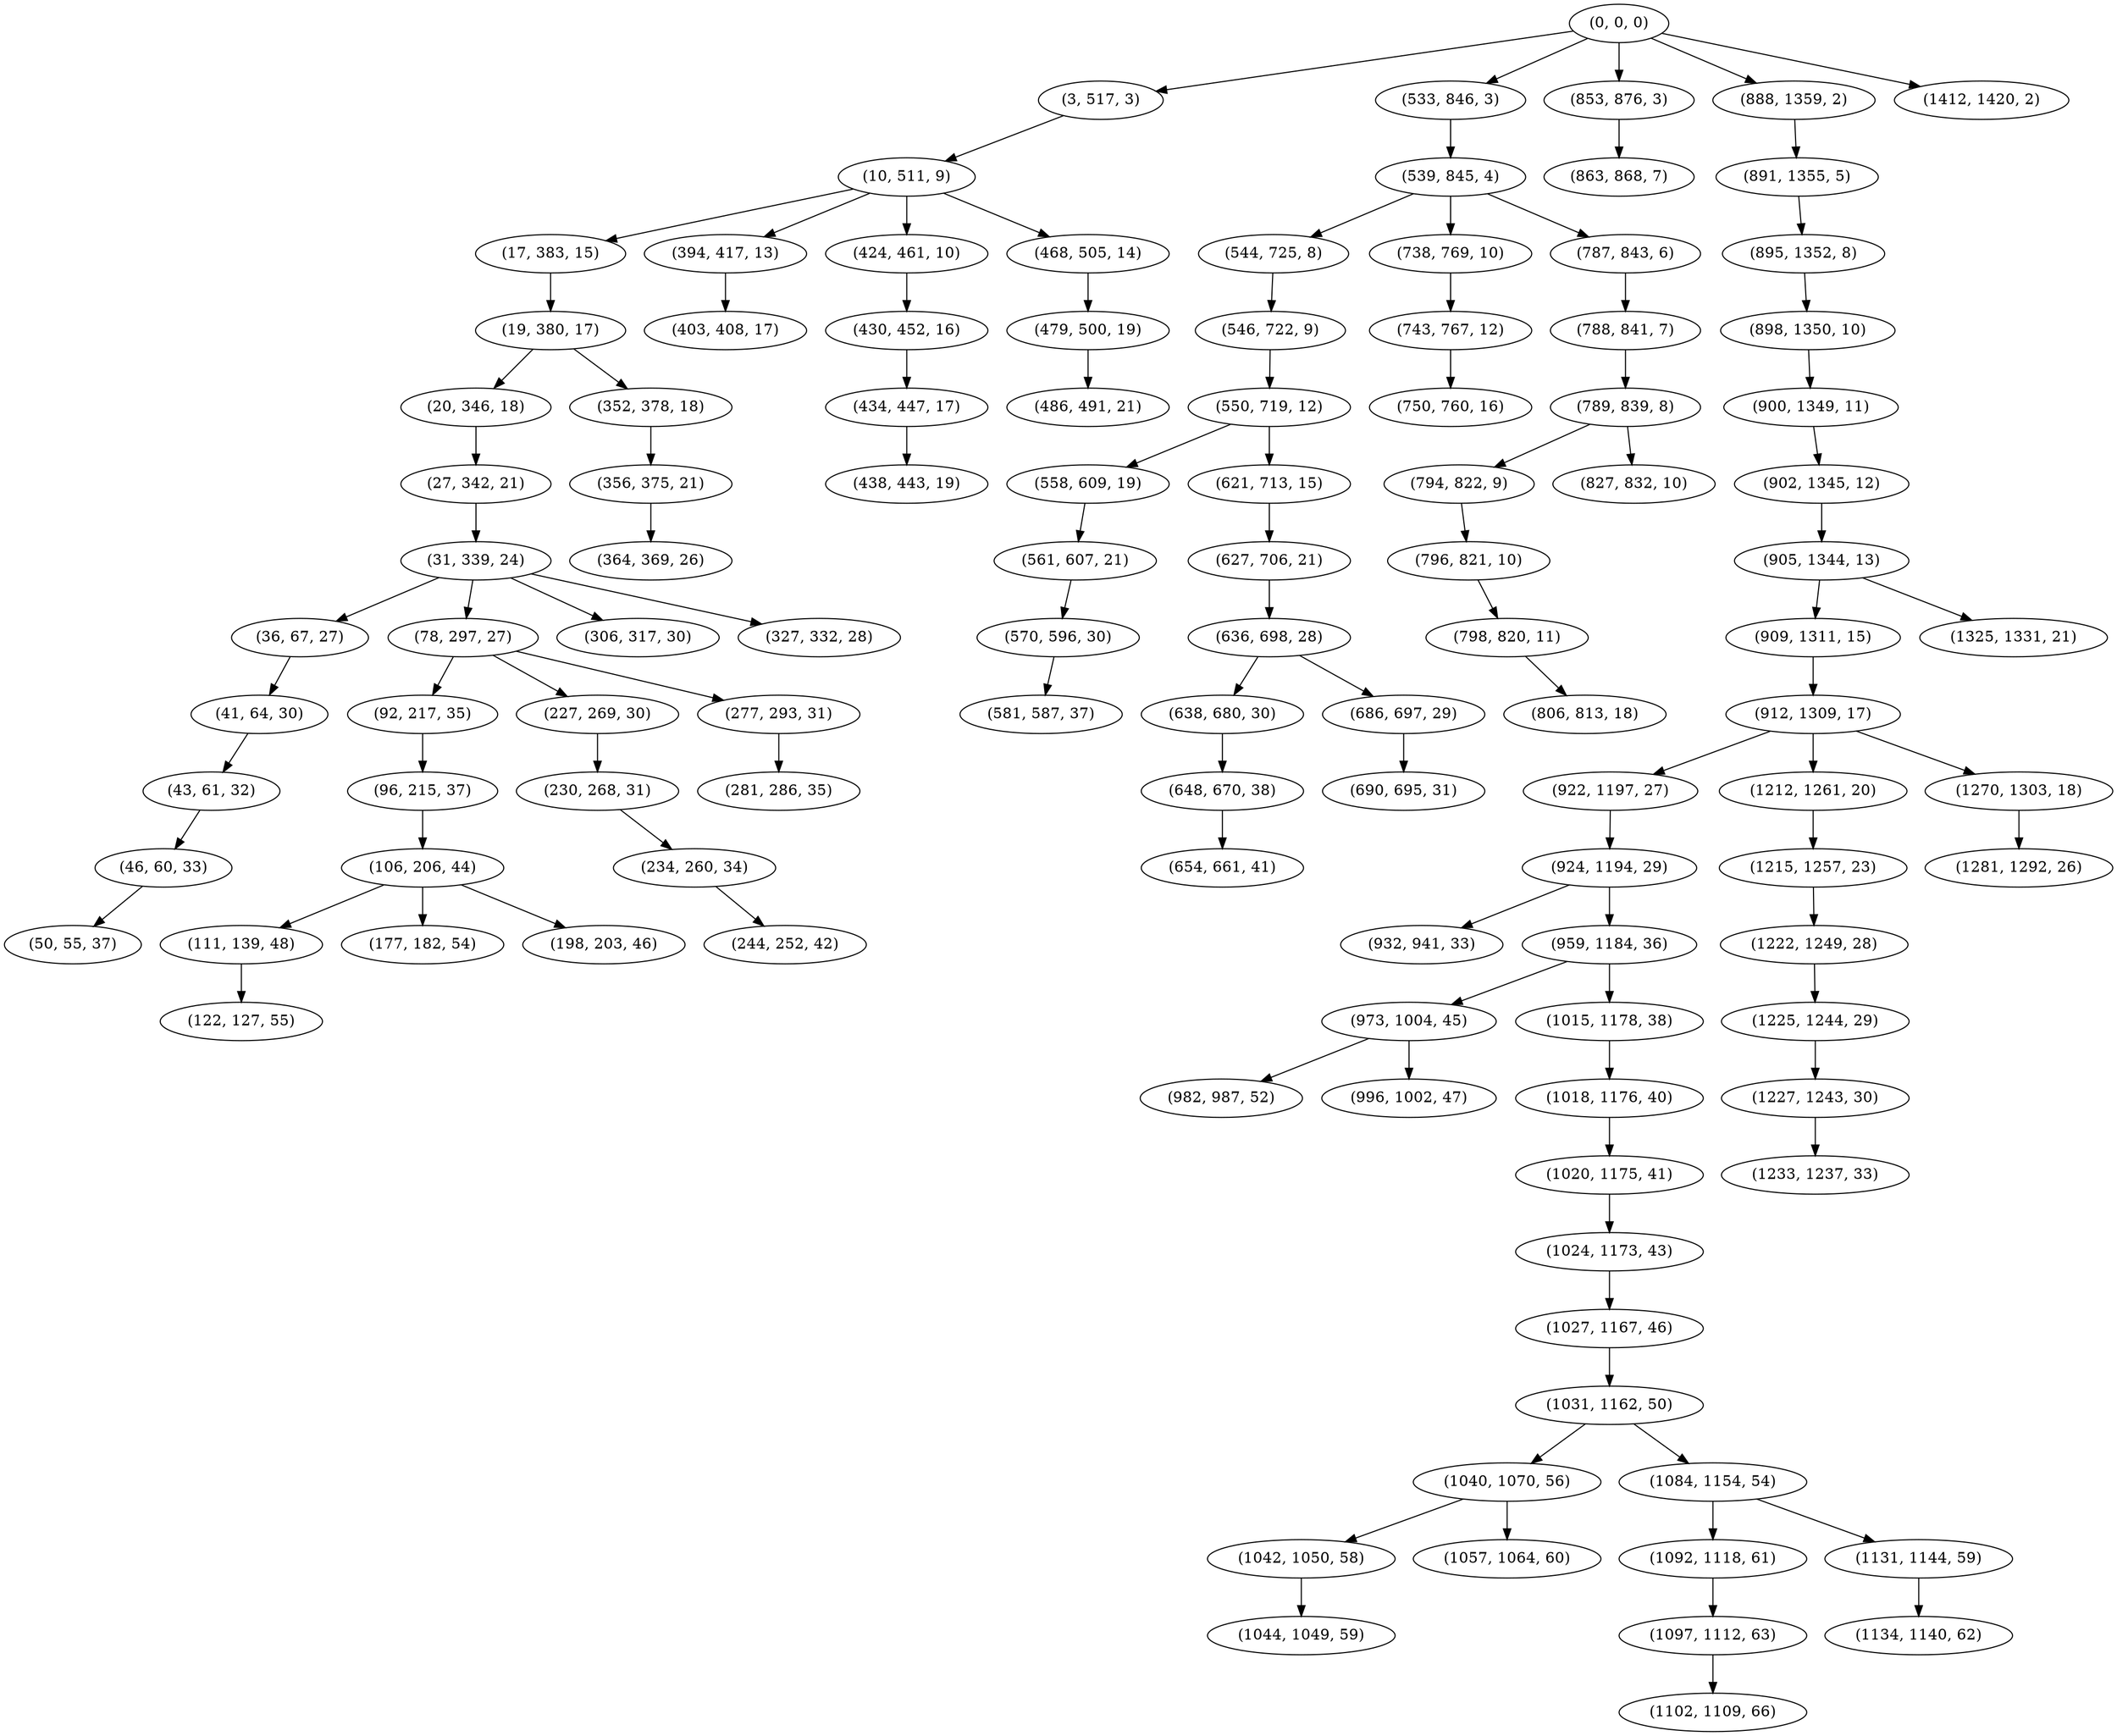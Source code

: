 digraph tree {
    "(0, 0, 0)";
    "(3, 517, 3)";
    "(10, 511, 9)";
    "(17, 383, 15)";
    "(19, 380, 17)";
    "(20, 346, 18)";
    "(27, 342, 21)";
    "(31, 339, 24)";
    "(36, 67, 27)";
    "(41, 64, 30)";
    "(43, 61, 32)";
    "(46, 60, 33)";
    "(50, 55, 37)";
    "(78, 297, 27)";
    "(92, 217, 35)";
    "(96, 215, 37)";
    "(106, 206, 44)";
    "(111, 139, 48)";
    "(122, 127, 55)";
    "(177, 182, 54)";
    "(198, 203, 46)";
    "(227, 269, 30)";
    "(230, 268, 31)";
    "(234, 260, 34)";
    "(244, 252, 42)";
    "(277, 293, 31)";
    "(281, 286, 35)";
    "(306, 317, 30)";
    "(327, 332, 28)";
    "(352, 378, 18)";
    "(356, 375, 21)";
    "(364, 369, 26)";
    "(394, 417, 13)";
    "(403, 408, 17)";
    "(424, 461, 10)";
    "(430, 452, 16)";
    "(434, 447, 17)";
    "(438, 443, 19)";
    "(468, 505, 14)";
    "(479, 500, 19)";
    "(486, 491, 21)";
    "(533, 846, 3)";
    "(539, 845, 4)";
    "(544, 725, 8)";
    "(546, 722, 9)";
    "(550, 719, 12)";
    "(558, 609, 19)";
    "(561, 607, 21)";
    "(570, 596, 30)";
    "(581, 587, 37)";
    "(621, 713, 15)";
    "(627, 706, 21)";
    "(636, 698, 28)";
    "(638, 680, 30)";
    "(648, 670, 38)";
    "(654, 661, 41)";
    "(686, 697, 29)";
    "(690, 695, 31)";
    "(738, 769, 10)";
    "(743, 767, 12)";
    "(750, 760, 16)";
    "(787, 843, 6)";
    "(788, 841, 7)";
    "(789, 839, 8)";
    "(794, 822, 9)";
    "(796, 821, 10)";
    "(798, 820, 11)";
    "(806, 813, 18)";
    "(827, 832, 10)";
    "(853, 876, 3)";
    "(863, 868, 7)";
    "(888, 1359, 2)";
    "(891, 1355, 5)";
    "(895, 1352, 8)";
    "(898, 1350, 10)";
    "(900, 1349, 11)";
    "(902, 1345, 12)";
    "(905, 1344, 13)";
    "(909, 1311, 15)";
    "(912, 1309, 17)";
    "(922, 1197, 27)";
    "(924, 1194, 29)";
    "(932, 941, 33)";
    "(959, 1184, 36)";
    "(973, 1004, 45)";
    "(982, 987, 52)";
    "(996, 1002, 47)";
    "(1015, 1178, 38)";
    "(1018, 1176, 40)";
    "(1020, 1175, 41)";
    "(1024, 1173, 43)";
    "(1027, 1167, 46)";
    "(1031, 1162, 50)";
    "(1040, 1070, 56)";
    "(1042, 1050, 58)";
    "(1044, 1049, 59)";
    "(1057, 1064, 60)";
    "(1084, 1154, 54)";
    "(1092, 1118, 61)";
    "(1097, 1112, 63)";
    "(1102, 1109, 66)";
    "(1131, 1144, 59)";
    "(1134, 1140, 62)";
    "(1212, 1261, 20)";
    "(1215, 1257, 23)";
    "(1222, 1249, 28)";
    "(1225, 1244, 29)";
    "(1227, 1243, 30)";
    "(1233, 1237, 33)";
    "(1270, 1303, 18)";
    "(1281, 1292, 26)";
    "(1325, 1331, 21)";
    "(1412, 1420, 2)";
    "(0, 0, 0)" -> "(3, 517, 3)";
    "(0, 0, 0)" -> "(533, 846, 3)";
    "(0, 0, 0)" -> "(853, 876, 3)";
    "(0, 0, 0)" -> "(888, 1359, 2)";
    "(0, 0, 0)" -> "(1412, 1420, 2)";
    "(3, 517, 3)" -> "(10, 511, 9)";
    "(10, 511, 9)" -> "(17, 383, 15)";
    "(10, 511, 9)" -> "(394, 417, 13)";
    "(10, 511, 9)" -> "(424, 461, 10)";
    "(10, 511, 9)" -> "(468, 505, 14)";
    "(17, 383, 15)" -> "(19, 380, 17)";
    "(19, 380, 17)" -> "(20, 346, 18)";
    "(19, 380, 17)" -> "(352, 378, 18)";
    "(20, 346, 18)" -> "(27, 342, 21)";
    "(27, 342, 21)" -> "(31, 339, 24)";
    "(31, 339, 24)" -> "(36, 67, 27)";
    "(31, 339, 24)" -> "(78, 297, 27)";
    "(31, 339, 24)" -> "(306, 317, 30)";
    "(31, 339, 24)" -> "(327, 332, 28)";
    "(36, 67, 27)" -> "(41, 64, 30)";
    "(41, 64, 30)" -> "(43, 61, 32)";
    "(43, 61, 32)" -> "(46, 60, 33)";
    "(46, 60, 33)" -> "(50, 55, 37)";
    "(78, 297, 27)" -> "(92, 217, 35)";
    "(78, 297, 27)" -> "(227, 269, 30)";
    "(78, 297, 27)" -> "(277, 293, 31)";
    "(92, 217, 35)" -> "(96, 215, 37)";
    "(96, 215, 37)" -> "(106, 206, 44)";
    "(106, 206, 44)" -> "(111, 139, 48)";
    "(106, 206, 44)" -> "(177, 182, 54)";
    "(106, 206, 44)" -> "(198, 203, 46)";
    "(111, 139, 48)" -> "(122, 127, 55)";
    "(227, 269, 30)" -> "(230, 268, 31)";
    "(230, 268, 31)" -> "(234, 260, 34)";
    "(234, 260, 34)" -> "(244, 252, 42)";
    "(277, 293, 31)" -> "(281, 286, 35)";
    "(352, 378, 18)" -> "(356, 375, 21)";
    "(356, 375, 21)" -> "(364, 369, 26)";
    "(394, 417, 13)" -> "(403, 408, 17)";
    "(424, 461, 10)" -> "(430, 452, 16)";
    "(430, 452, 16)" -> "(434, 447, 17)";
    "(434, 447, 17)" -> "(438, 443, 19)";
    "(468, 505, 14)" -> "(479, 500, 19)";
    "(479, 500, 19)" -> "(486, 491, 21)";
    "(533, 846, 3)" -> "(539, 845, 4)";
    "(539, 845, 4)" -> "(544, 725, 8)";
    "(539, 845, 4)" -> "(738, 769, 10)";
    "(539, 845, 4)" -> "(787, 843, 6)";
    "(544, 725, 8)" -> "(546, 722, 9)";
    "(546, 722, 9)" -> "(550, 719, 12)";
    "(550, 719, 12)" -> "(558, 609, 19)";
    "(550, 719, 12)" -> "(621, 713, 15)";
    "(558, 609, 19)" -> "(561, 607, 21)";
    "(561, 607, 21)" -> "(570, 596, 30)";
    "(570, 596, 30)" -> "(581, 587, 37)";
    "(621, 713, 15)" -> "(627, 706, 21)";
    "(627, 706, 21)" -> "(636, 698, 28)";
    "(636, 698, 28)" -> "(638, 680, 30)";
    "(636, 698, 28)" -> "(686, 697, 29)";
    "(638, 680, 30)" -> "(648, 670, 38)";
    "(648, 670, 38)" -> "(654, 661, 41)";
    "(686, 697, 29)" -> "(690, 695, 31)";
    "(738, 769, 10)" -> "(743, 767, 12)";
    "(743, 767, 12)" -> "(750, 760, 16)";
    "(787, 843, 6)" -> "(788, 841, 7)";
    "(788, 841, 7)" -> "(789, 839, 8)";
    "(789, 839, 8)" -> "(794, 822, 9)";
    "(789, 839, 8)" -> "(827, 832, 10)";
    "(794, 822, 9)" -> "(796, 821, 10)";
    "(796, 821, 10)" -> "(798, 820, 11)";
    "(798, 820, 11)" -> "(806, 813, 18)";
    "(853, 876, 3)" -> "(863, 868, 7)";
    "(888, 1359, 2)" -> "(891, 1355, 5)";
    "(891, 1355, 5)" -> "(895, 1352, 8)";
    "(895, 1352, 8)" -> "(898, 1350, 10)";
    "(898, 1350, 10)" -> "(900, 1349, 11)";
    "(900, 1349, 11)" -> "(902, 1345, 12)";
    "(902, 1345, 12)" -> "(905, 1344, 13)";
    "(905, 1344, 13)" -> "(909, 1311, 15)";
    "(905, 1344, 13)" -> "(1325, 1331, 21)";
    "(909, 1311, 15)" -> "(912, 1309, 17)";
    "(912, 1309, 17)" -> "(922, 1197, 27)";
    "(912, 1309, 17)" -> "(1212, 1261, 20)";
    "(912, 1309, 17)" -> "(1270, 1303, 18)";
    "(922, 1197, 27)" -> "(924, 1194, 29)";
    "(924, 1194, 29)" -> "(932, 941, 33)";
    "(924, 1194, 29)" -> "(959, 1184, 36)";
    "(959, 1184, 36)" -> "(973, 1004, 45)";
    "(959, 1184, 36)" -> "(1015, 1178, 38)";
    "(973, 1004, 45)" -> "(982, 987, 52)";
    "(973, 1004, 45)" -> "(996, 1002, 47)";
    "(1015, 1178, 38)" -> "(1018, 1176, 40)";
    "(1018, 1176, 40)" -> "(1020, 1175, 41)";
    "(1020, 1175, 41)" -> "(1024, 1173, 43)";
    "(1024, 1173, 43)" -> "(1027, 1167, 46)";
    "(1027, 1167, 46)" -> "(1031, 1162, 50)";
    "(1031, 1162, 50)" -> "(1040, 1070, 56)";
    "(1031, 1162, 50)" -> "(1084, 1154, 54)";
    "(1040, 1070, 56)" -> "(1042, 1050, 58)";
    "(1040, 1070, 56)" -> "(1057, 1064, 60)";
    "(1042, 1050, 58)" -> "(1044, 1049, 59)";
    "(1084, 1154, 54)" -> "(1092, 1118, 61)";
    "(1084, 1154, 54)" -> "(1131, 1144, 59)";
    "(1092, 1118, 61)" -> "(1097, 1112, 63)";
    "(1097, 1112, 63)" -> "(1102, 1109, 66)";
    "(1131, 1144, 59)" -> "(1134, 1140, 62)";
    "(1212, 1261, 20)" -> "(1215, 1257, 23)";
    "(1215, 1257, 23)" -> "(1222, 1249, 28)";
    "(1222, 1249, 28)" -> "(1225, 1244, 29)";
    "(1225, 1244, 29)" -> "(1227, 1243, 30)";
    "(1227, 1243, 30)" -> "(1233, 1237, 33)";
    "(1270, 1303, 18)" -> "(1281, 1292, 26)";
}
